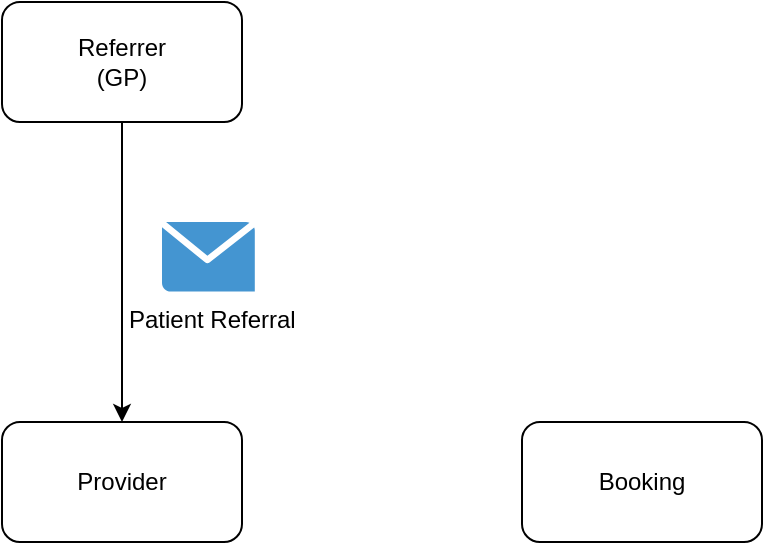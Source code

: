 <mxfile version="24.6.4" type="github">
  <diagram name="Page-1" id="mN4T1L7suN6hi5NzHBqO">
    <mxGraphModel dx="1151" dy="739" grid="1" gridSize="10" guides="1" tooltips="1" connect="1" arrows="1" fold="1" page="1" pageScale="1" pageWidth="827" pageHeight="1169" math="0" shadow="0">
      <root>
        <mxCell id="0" />
        <mxCell id="1" parent="0" />
        <mxCell id="055hbVdmYjEi2ckXcSZc-1" value="Provider" style="rounded=1;whiteSpace=wrap;html=1;" parent="1" vertex="1">
          <mxGeometry x="230" y="350" width="120" height="60" as="geometry" />
        </mxCell>
        <mxCell id="055hbVdmYjEi2ckXcSZc-3" style="edgeStyle=orthogonalEdgeStyle;rounded=0;orthogonalLoop=1;jettySize=auto;html=1;entryX=0.5;entryY=0;entryDx=0;entryDy=0;" parent="1" source="055hbVdmYjEi2ckXcSZc-2" target="055hbVdmYjEi2ckXcSZc-1" edge="1">
          <mxGeometry relative="1" as="geometry" />
        </mxCell>
        <mxCell id="055hbVdmYjEi2ckXcSZc-2" value="Referrer&lt;br&gt;(GP)" style="rounded=1;whiteSpace=wrap;html=1;" parent="1" vertex="1">
          <mxGeometry x="230" y="140" width="120" height="60" as="geometry" />
        </mxCell>
        <mxCell id="055hbVdmYjEi2ckXcSZc-4" value="&amp;nbsp;Patient Referral" style="shadow=0;dashed=0;html=1;strokeColor=none;fillColor=#4495D1;labelPosition=center;verticalLabelPosition=bottom;verticalAlign=top;align=center;outlineConnect=0;shape=mxgraph.veeam.2d.letter;" parent="1" vertex="1">
          <mxGeometry x="310" y="250" width="46.4" height="34.8" as="geometry" />
        </mxCell>
        <mxCell id="055hbVdmYjEi2ckXcSZc-5" value="Booking" style="rounded=1;whiteSpace=wrap;html=1;" parent="1" vertex="1">
          <mxGeometry x="490" y="350" width="120" height="60" as="geometry" />
        </mxCell>
      </root>
    </mxGraphModel>
  </diagram>
</mxfile>
